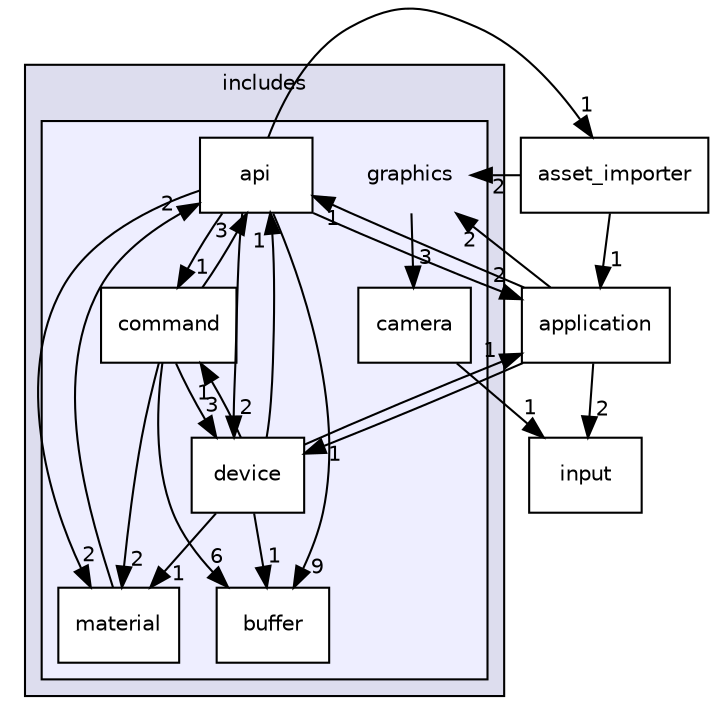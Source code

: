 digraph "engine/includes/graphics" {
  compound=true
  node [ fontsize="10", fontname="Helvetica"];
  edge [ labelfontsize="10", labelfontname="Helvetica"];
  subgraph clusterdir_7c91cb7efbd4b233c15c95afa0cbc85c {
    graph [ bgcolor="#ddddee", pencolor="black", label="includes" fontname="Helvetica", fontsize="10", URL="dir_7c91cb7efbd4b233c15c95afa0cbc85c.html"]
  subgraph clusterdir_2b56745026db6f0383665739727baae4 {
    graph [ bgcolor="#eeeeff", pencolor="black", label="" URL="dir_2b56745026db6f0383665739727baae4.html"];
    dir_2b56745026db6f0383665739727baae4 [shape=plaintext label="graphics"];
    dir_e1c0c931d03c2b93cae1befe7cfa5479 [shape=box label="api" color="black" fillcolor="white" style="filled" URL="dir_e1c0c931d03c2b93cae1befe7cfa5479.html"];
    dir_36684d12786832d2016b01fe807de8e4 [shape=box label="buffer" color="black" fillcolor="white" style="filled" URL="dir_36684d12786832d2016b01fe807de8e4.html"];
    dir_a5b8a17c3492a62c4fdb67c9fea097b3 [shape=box label="camera" color="black" fillcolor="white" style="filled" URL="dir_a5b8a17c3492a62c4fdb67c9fea097b3.html"];
    dir_0bcc72977585cef183aaa7c56fee2b68 [shape=box label="command" color="black" fillcolor="white" style="filled" URL="dir_0bcc72977585cef183aaa7c56fee2b68.html"];
    dir_b046ebaabdfd42f99d7409e615aa22b0 [shape=box label="device" color="black" fillcolor="white" style="filled" URL="dir_b046ebaabdfd42f99d7409e615aa22b0.html"];
    dir_0840ebbe8dbe2d8bf37a97e46d439ea6 [shape=box label="material" color="black" fillcolor="white" style="filled" URL="dir_0840ebbe8dbe2d8bf37a97e46d439ea6.html"];
  }
  }
  dir_d6b60aed5076e1c1461294af75886ef5 [shape=box label="input" URL="dir_d6b60aed5076e1c1461294af75886ef5.html"];
  dir_66e045a351cbded37e94bc313f1b2861 [shape=box label="asset_importer" URL="dir_66e045a351cbded37e94bc313f1b2861.html"];
  dir_b451216c30a5bf98fa1122c19e7ecd23 [shape=box label="application" URL="dir_b451216c30a5bf98fa1122c19e7ecd23.html"];
  dir_e1c0c931d03c2b93cae1befe7cfa5479->dir_0bcc72977585cef183aaa7c56fee2b68 [headlabel="1", labeldistance=1.5 headhref="dir_000005_000008.html"];
  dir_e1c0c931d03c2b93cae1befe7cfa5479->dir_66e045a351cbded37e94bc313f1b2861 [headlabel="1", labeldistance=1.5 headhref="dir_000005_000003.html"];
  dir_e1c0c931d03c2b93cae1befe7cfa5479->dir_b451216c30a5bf98fa1122c19e7ecd23 [headlabel="2", labeldistance=1.5 headhref="dir_000005_000002.html"];
  dir_e1c0c931d03c2b93cae1befe7cfa5479->dir_0840ebbe8dbe2d8bf37a97e46d439ea6 [headlabel="2", labeldistance=1.5 headhref="dir_000005_000010.html"];
  dir_e1c0c931d03c2b93cae1befe7cfa5479->dir_b046ebaabdfd42f99d7409e615aa22b0 [headlabel="2", labeldistance=1.5 headhref="dir_000005_000009.html"];
  dir_e1c0c931d03c2b93cae1befe7cfa5479->dir_36684d12786832d2016b01fe807de8e4 [headlabel="9", labeldistance=1.5 headhref="dir_000005_000006.html"];
  dir_0bcc72977585cef183aaa7c56fee2b68->dir_e1c0c931d03c2b93cae1befe7cfa5479 [headlabel="3", labeldistance=1.5 headhref="dir_000008_000005.html"];
  dir_0bcc72977585cef183aaa7c56fee2b68->dir_0840ebbe8dbe2d8bf37a97e46d439ea6 [headlabel="2", labeldistance=1.5 headhref="dir_000008_000010.html"];
  dir_0bcc72977585cef183aaa7c56fee2b68->dir_b046ebaabdfd42f99d7409e615aa22b0 [headlabel="3", labeldistance=1.5 headhref="dir_000008_000009.html"];
  dir_0bcc72977585cef183aaa7c56fee2b68->dir_36684d12786832d2016b01fe807de8e4 [headlabel="6", labeldistance=1.5 headhref="dir_000008_000006.html"];
  dir_2b56745026db6f0383665739727baae4->dir_a5b8a17c3492a62c4fdb67c9fea097b3 [headlabel="3", labeldistance=1.5 headhref="dir_000004_000007.html"];
  dir_66e045a351cbded37e94bc313f1b2861->dir_2b56745026db6f0383665739727baae4 [headlabel="2", labeldistance=1.5 headhref="dir_000003_000004.html"];
  dir_66e045a351cbded37e94bc313f1b2861->dir_b451216c30a5bf98fa1122c19e7ecd23 [headlabel="1", labeldistance=1.5 headhref="dir_000003_000002.html"];
  dir_b451216c30a5bf98fa1122c19e7ecd23->dir_e1c0c931d03c2b93cae1befe7cfa5479 [headlabel="1", labeldistance=1.5 headhref="dir_000002_000005.html"];
  dir_b451216c30a5bf98fa1122c19e7ecd23->dir_d6b60aed5076e1c1461294af75886ef5 [headlabel="2", labeldistance=1.5 headhref="dir_000002_000011.html"];
  dir_b451216c30a5bf98fa1122c19e7ecd23->dir_2b56745026db6f0383665739727baae4 [headlabel="2", labeldistance=1.5 headhref="dir_000002_000004.html"];
  dir_b451216c30a5bf98fa1122c19e7ecd23->dir_b046ebaabdfd42f99d7409e615aa22b0 [headlabel="1", labeldistance=1.5 headhref="dir_000002_000009.html"];
  dir_0840ebbe8dbe2d8bf37a97e46d439ea6->dir_e1c0c931d03c2b93cae1befe7cfa5479 [headlabel="2", labeldistance=1.5 headhref="dir_000010_000005.html"];
  dir_b046ebaabdfd42f99d7409e615aa22b0->dir_e1c0c931d03c2b93cae1befe7cfa5479 [headlabel="1", labeldistance=1.5 headhref="dir_000009_000005.html"];
  dir_b046ebaabdfd42f99d7409e615aa22b0->dir_0bcc72977585cef183aaa7c56fee2b68 [headlabel="1", labeldistance=1.5 headhref="dir_000009_000008.html"];
  dir_b046ebaabdfd42f99d7409e615aa22b0->dir_b451216c30a5bf98fa1122c19e7ecd23 [headlabel="1", labeldistance=1.5 headhref="dir_000009_000002.html"];
  dir_b046ebaabdfd42f99d7409e615aa22b0->dir_0840ebbe8dbe2d8bf37a97e46d439ea6 [headlabel="1", labeldistance=1.5 headhref="dir_000009_000010.html"];
  dir_b046ebaabdfd42f99d7409e615aa22b0->dir_36684d12786832d2016b01fe807de8e4 [headlabel="1", labeldistance=1.5 headhref="dir_000009_000006.html"];
  dir_a5b8a17c3492a62c4fdb67c9fea097b3->dir_d6b60aed5076e1c1461294af75886ef5 [headlabel="1", labeldistance=1.5 headhref="dir_000007_000011.html"];
}
